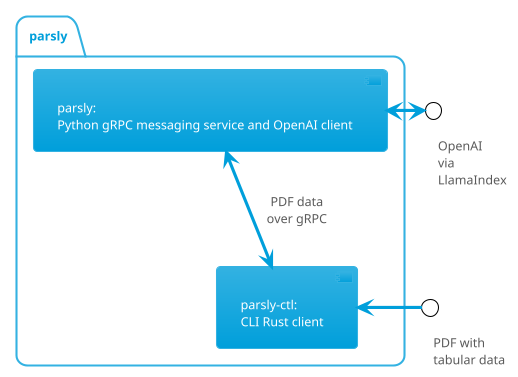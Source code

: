 @startuml design

!theme bluegray
skinparam classFontColor darkSlateGray
skinparam interface {
  BackgroundColor white
  BorderColor black
}

package "parsly" {
  [parsly-ctl:\nCLI Rust client] <-up-> [parsly:\nPython gRPC messaging service and OpenAI client] : PDF data\nover gRPC
}
interface "\t\t\tOpenAI\n\t\t\tvia\n\t\t\tLlamaIndex" as OpenAI
[parsly:\nPython gRPC messaging service and OpenAI client] <--right--> OpenAI

interface "\t\t\tPDF with\n\t\t\ttabular data" as PDF
[parsly-ctl:\nCLI Rust client] <--right-- PDF

@enduml